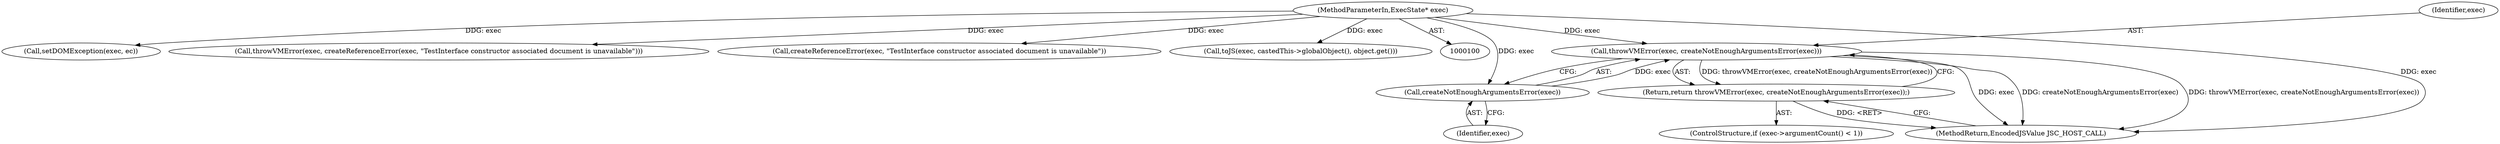 digraph "0_Chrome_b944f670bb7a8a919daac497a4ea0536c954c201_16@pointer" {
"1000109" [label="(Call,throwVMError(exec, createNotEnoughArgumentsError(exec)))"];
"1000111" [label="(Call,createNotEnoughArgumentsError(exec))"];
"1000101" [label="(MethodParameterIn,ExecState* exec)"];
"1000108" [label="(Return,return throwVMError(exec, createNotEnoughArgumentsError(exec));)"];
"1000153" [label="(Call,setDOMException(exec, ec))"];
"1000109" [label="(Call,throwVMError(exec, createNotEnoughArgumentsError(exec)))"];
"1000166" [label="(MethodReturn,EncodedJSValue JSC_HOST_CALL)"];
"1000104" [label="(ControlStructure,if (exec->argumentCount() < 1))"];
"1000137" [label="(Call,throwVMError(exec, createReferenceError(exec, \"TestInterface constructor associated document is unavailable\")))"];
"1000112" [label="(Identifier,exec)"];
"1000111" [label="(Call,createNotEnoughArgumentsError(exec))"];
"1000110" [label="(Identifier,exec)"];
"1000101" [label="(MethodParameterIn,ExecState* exec)"];
"1000139" [label="(Call,createReferenceError(exec, \"TestInterface constructor associated document is unavailable\"))"];
"1000162" [label="(Call,toJS(exec, castedThis->globalObject(), object.get()))"];
"1000108" [label="(Return,return throwVMError(exec, createNotEnoughArgumentsError(exec));)"];
"1000109" -> "1000108"  [label="AST: "];
"1000109" -> "1000111"  [label="CFG: "];
"1000110" -> "1000109"  [label="AST: "];
"1000111" -> "1000109"  [label="AST: "];
"1000108" -> "1000109"  [label="CFG: "];
"1000109" -> "1000166"  [label="DDG: exec"];
"1000109" -> "1000166"  [label="DDG: createNotEnoughArgumentsError(exec)"];
"1000109" -> "1000166"  [label="DDG: throwVMError(exec, createNotEnoughArgumentsError(exec))"];
"1000109" -> "1000108"  [label="DDG: throwVMError(exec, createNotEnoughArgumentsError(exec))"];
"1000111" -> "1000109"  [label="DDG: exec"];
"1000101" -> "1000109"  [label="DDG: exec"];
"1000111" -> "1000112"  [label="CFG: "];
"1000112" -> "1000111"  [label="AST: "];
"1000101" -> "1000111"  [label="DDG: exec"];
"1000101" -> "1000100"  [label="AST: "];
"1000101" -> "1000166"  [label="DDG: exec"];
"1000101" -> "1000137"  [label="DDG: exec"];
"1000101" -> "1000139"  [label="DDG: exec"];
"1000101" -> "1000153"  [label="DDG: exec"];
"1000101" -> "1000162"  [label="DDG: exec"];
"1000108" -> "1000104"  [label="AST: "];
"1000166" -> "1000108"  [label="CFG: "];
"1000108" -> "1000166"  [label="DDG: <RET>"];
}
